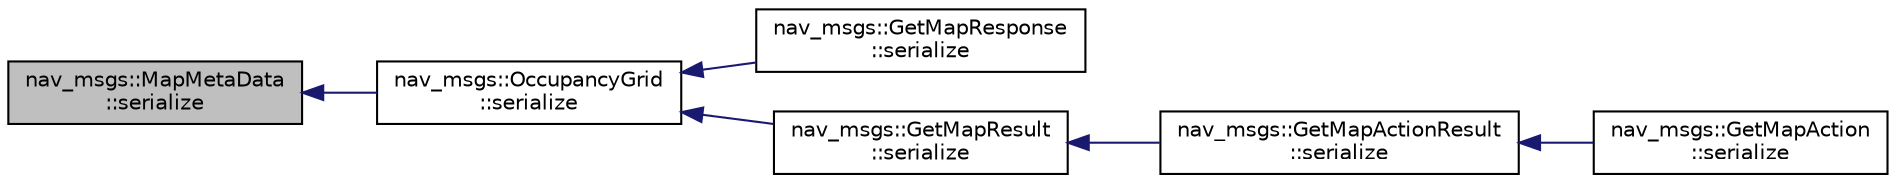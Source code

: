 digraph "nav_msgs::MapMetaData::serialize"
{
  edge [fontname="Helvetica",fontsize="10",labelfontname="Helvetica",labelfontsize="10"];
  node [fontname="Helvetica",fontsize="10",shape=record];
  rankdir="LR";
  Node1 [label="nav_msgs::MapMetaData\l::serialize",height=0.2,width=0.4,color="black", fillcolor="grey75", style="filled" fontcolor="black"];
  Node1 -> Node2 [dir="back",color="midnightblue",fontsize="10",style="solid",fontname="Helvetica"];
  Node2 [label="nav_msgs::OccupancyGrid\l::serialize",height=0.2,width=0.4,color="black", fillcolor="white", style="filled",URL="$classnav__msgs_1_1_occupancy_grid.html#a04e853f4172d006b3bacd4f37ad44ea3"];
  Node2 -> Node3 [dir="back",color="midnightblue",fontsize="10",style="solid",fontname="Helvetica"];
  Node3 [label="nav_msgs::GetMapResponse\l::serialize",height=0.2,width=0.4,color="black", fillcolor="white", style="filled",URL="$classnav__msgs_1_1_get_map_response.html#a8af5fd3aff6968ca0a7b36844dc6b780"];
  Node2 -> Node4 [dir="back",color="midnightblue",fontsize="10",style="solid",fontname="Helvetica"];
  Node4 [label="nav_msgs::GetMapResult\l::serialize",height=0.2,width=0.4,color="black", fillcolor="white", style="filled",URL="$classnav__msgs_1_1_get_map_result.html#a45d5671c163ec58cd0e73f42bdaff64b"];
  Node4 -> Node5 [dir="back",color="midnightblue",fontsize="10",style="solid",fontname="Helvetica"];
  Node5 [label="nav_msgs::GetMapActionResult\l::serialize",height=0.2,width=0.4,color="black", fillcolor="white", style="filled",URL="$classnav__msgs_1_1_get_map_action_result.html#a894488d06f9e21a9d97d9dba6f5e55e3"];
  Node5 -> Node6 [dir="back",color="midnightblue",fontsize="10",style="solid",fontname="Helvetica"];
  Node6 [label="nav_msgs::GetMapAction\l::serialize",height=0.2,width=0.4,color="black", fillcolor="white", style="filled",URL="$classnav__msgs_1_1_get_map_action.html#a7498cde713776b8fdcc54fbece0d2a3b"];
}
